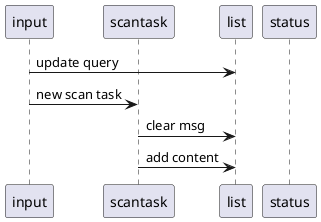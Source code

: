 @startuml graph
participant input
participant scantask
participant list
participant status

input -> list: update query
input -> scantask: new scan task

scantask -> list: clear msg
scantask -> list: add content



@enduml

